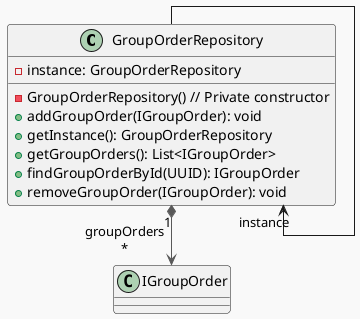 @startuml
!theme mars
top to bottom direction
skinparam linetype ortho

class GroupOrderRepository {
  - instance: GroupOrderRepository
  - GroupOrderRepository() // Private constructor
  + addGroupOrder(IGroupOrder): void
  + getInstance(): GroupOrderRepository
  + getGroupOrders(): List<IGroupOrder>
  + findGroupOrderById(UUID): IGroupOrder
  + removeGroupOrder(IGroupOrder): void
}

GroupOrderRepository      "1" *-[#595959,plain]-> "groupOrders\n*" IGroupOrder
GroupOrderRepository --> "instance\n" GroupOrderRepository

@enduml
